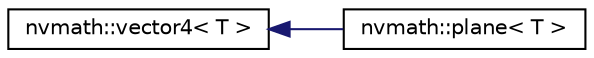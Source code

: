 digraph "Graphical Class Hierarchy"
{
 // LATEX_PDF_SIZE
  edge [fontname="Helvetica",fontsize="10",labelfontname="Helvetica",labelfontsize="10"];
  node [fontname="Helvetica",fontsize="10",shape=record];
  rankdir="LR";
  Node0 [label="nvmath::vector4\< T \>",height=0.2,width=0.4,color="black", fillcolor="white", style="filled",URL="$structnvmath_1_1vector4.html",tooltip=" "];
  Node0 -> Node1 [dir="back",color="midnightblue",fontsize="10",style="solid",fontname="Helvetica"];
  Node1 [label="nvmath::plane\< T \>",height=0.2,width=0.4,color="black", fillcolor="white", style="filled",URL="$structnvmath_1_1plane.html",tooltip=" "];
}
